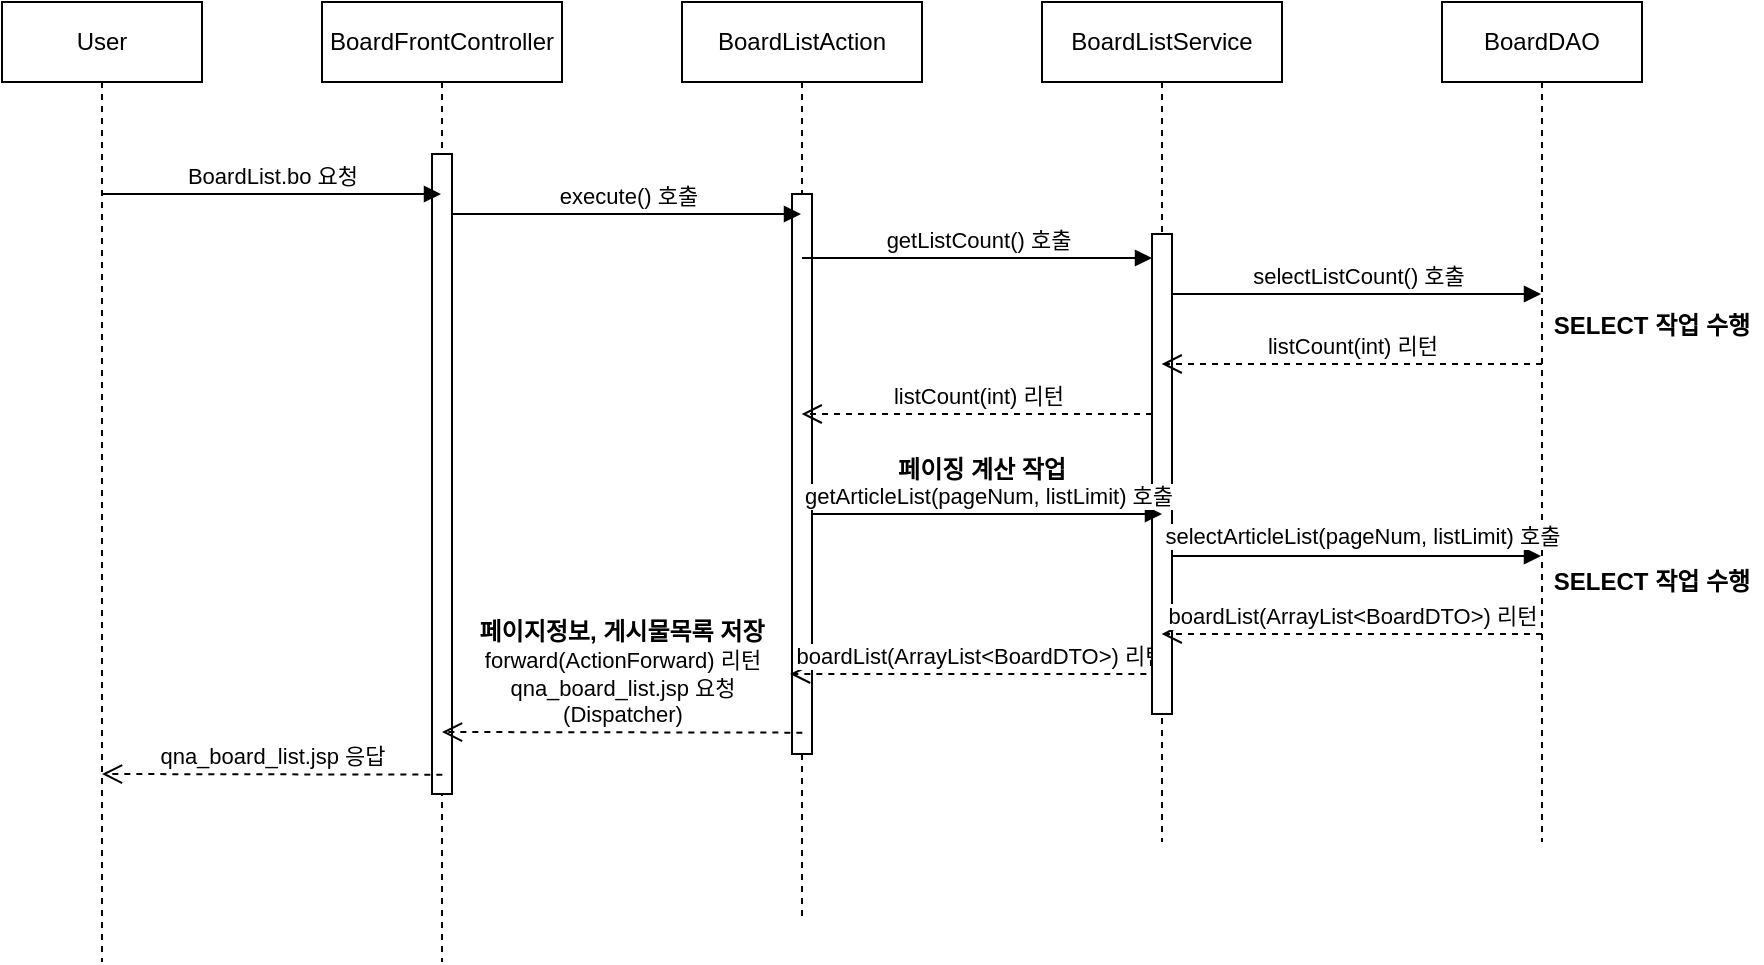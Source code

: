 <mxfile version="18.0.8" type="device"><diagram id="M-XqUVomb9jVCHr99B2m" name="Page-1"><mxGraphModel dx="948" dy="508" grid="1" gridSize="10" guides="1" tooltips="1" connect="1" arrows="1" fold="1" page="1" pageScale="1" pageWidth="1169" pageHeight="827" math="0" shadow="0"><root><mxCell id="0"/><mxCell id="1" parent="0"/><mxCell id="Eelp9RkhMzqozezKhvMO-1" value="BoardListAction" style="shape=umlLifeline;perimeter=lifelinePerimeter;whiteSpace=wrap;html=1;container=1;collapsible=0;recursiveResize=0;outlineConnect=0;" vertex="1" parent="1"><mxGeometry x="340" y="30" width="120" height="460" as="geometry"/></mxCell><mxCell id="Eelp9RkhMzqozezKhvMO-13" value="" style="html=1;points=[];perimeter=orthogonalPerimeter;" vertex="1" parent="Eelp9RkhMzqozezKhvMO-1"><mxGeometry x="55" y="96" width="10" height="280" as="geometry"/></mxCell><mxCell id="Eelp9RkhMzqozezKhvMO-31" value="boardList(ArrayList&amp;lt;BoardDTO&amp;gt;) 리턴" style="html=1;verticalAlign=bottom;endArrow=open;dashed=1;endSize=8;rounded=0;" edge="1" parent="Eelp9RkhMzqozezKhvMO-1"><mxGeometry relative="1" as="geometry"><mxPoint x="244.17" y="336" as="sourcePoint"/><mxPoint x="54.003" y="336" as="targetPoint"/></mxGeometry></mxCell><mxCell id="Eelp9RkhMzqozezKhvMO-33" value="페이지정보, 게시물목록 저장" style="text;align=center;fontStyle=1;verticalAlign=middle;spacingLeft=3;spacingRight=3;strokeColor=none;rotatable=0;points=[[0,0.5],[1,0.5]];portConstraint=eastwest;" vertex="1" parent="Eelp9RkhMzqozezKhvMO-1"><mxGeometry x="-70" y="301" width="80" height="26" as="geometry"/></mxCell><mxCell id="Eelp9RkhMzqozezKhvMO-2" value="BoardFrontController" style="shape=umlLifeline;perimeter=lifelinePerimeter;whiteSpace=wrap;html=1;container=1;collapsible=0;recursiveResize=0;outlineConnect=0;" vertex="1" parent="1"><mxGeometry x="160" y="30" width="120" height="480" as="geometry"/></mxCell><mxCell id="Eelp9RkhMzqozezKhvMO-9" value="" style="html=1;points=[];perimeter=orthogonalPerimeter;" vertex="1" parent="Eelp9RkhMzqozezKhvMO-2"><mxGeometry x="55" y="76" width="10" height="320" as="geometry"/></mxCell><mxCell id="Eelp9RkhMzqozezKhvMO-10" value="execute() 호출" style="html=1;verticalAlign=bottom;endArrow=block;rounded=0;" edge="1" parent="Eelp9RkhMzqozezKhvMO-2"><mxGeometry width="80" relative="1" as="geometry"><mxPoint x="65" y="106" as="sourcePoint"/><mxPoint x="239.5" y="106" as="targetPoint"/></mxGeometry></mxCell><mxCell id="Eelp9RkhMzqozezKhvMO-3" value="User" style="shape=umlLifeline;perimeter=lifelinePerimeter;whiteSpace=wrap;html=1;container=1;collapsible=0;recursiveResize=0;outlineConnect=0;" vertex="1" parent="1"><mxGeometry y="30" width="100" height="480" as="geometry"/></mxCell><mxCell id="Eelp9RkhMzqozezKhvMO-6" value="BoardList.bo 요청" style="html=1;verticalAlign=bottom;endArrow=block;rounded=0;" edge="1" parent="Eelp9RkhMzqozezKhvMO-3"><mxGeometry width="80" relative="1" as="geometry"><mxPoint x="50" y="96" as="sourcePoint"/><mxPoint x="219.5" y="96" as="targetPoint"/></mxGeometry></mxCell><mxCell id="Eelp9RkhMzqozezKhvMO-11" value="BoardListService" style="shape=umlLifeline;perimeter=lifelinePerimeter;whiteSpace=wrap;html=1;container=1;collapsible=0;recursiveResize=0;outlineConnect=0;" vertex="1" parent="1"><mxGeometry x="520" y="30" width="120" height="420" as="geometry"/></mxCell><mxCell id="Eelp9RkhMzqozezKhvMO-15" value="" style="html=1;points=[];perimeter=orthogonalPerimeter;" vertex="1" parent="Eelp9RkhMzqozezKhvMO-11"><mxGeometry x="55" y="116" width="10" height="240" as="geometry"/></mxCell><mxCell id="Eelp9RkhMzqozezKhvMO-16" value="selectListCount() 호출" style="html=1;verticalAlign=bottom;endArrow=block;rounded=0;" edge="1" parent="Eelp9RkhMzqozezKhvMO-11"><mxGeometry width="80" relative="1" as="geometry"><mxPoint x="65" y="146" as="sourcePoint"/><mxPoint x="249.5" y="146" as="targetPoint"/></mxGeometry></mxCell><mxCell id="Eelp9RkhMzqozezKhvMO-20" value="listCount(int) 리턴" style="html=1;verticalAlign=bottom;endArrow=open;dashed=1;endSize=8;rounded=0;" edge="1" parent="Eelp9RkhMzqozezKhvMO-11"><mxGeometry relative="1" as="geometry"><mxPoint x="55" y="206" as="sourcePoint"/><mxPoint x="-120.167" y="206" as="targetPoint"/></mxGeometry></mxCell><mxCell id="Eelp9RkhMzqozezKhvMO-12" value="BoardDAO" style="shape=umlLifeline;perimeter=lifelinePerimeter;whiteSpace=wrap;html=1;container=1;collapsible=0;recursiveResize=0;outlineConnect=0;" vertex="1" parent="1"><mxGeometry x="720" y="30" width="100" height="420" as="geometry"/></mxCell><mxCell id="Eelp9RkhMzqozezKhvMO-19" value="listCount(int) 리턴" style="html=1;verticalAlign=bottom;endArrow=open;dashed=1;endSize=8;rounded=0;" edge="1" parent="Eelp9RkhMzqozezKhvMO-12"><mxGeometry relative="1" as="geometry"><mxPoint x="50" y="181" as="sourcePoint"/><mxPoint x="-140.167" y="181" as="targetPoint"/></mxGeometry></mxCell><mxCell id="Eelp9RkhMzqozezKhvMO-29" value="SELECT 작업 수행" style="text;align=center;fontStyle=1;verticalAlign=middle;spacingLeft=3;spacingRight=3;strokeColor=none;rotatable=0;points=[[0,0.5],[1,0.5]];portConstraint=eastwest;" vertex="1" parent="Eelp9RkhMzqozezKhvMO-12"><mxGeometry x="50" y="276" width="110" height="26" as="geometry"/></mxCell><mxCell id="Eelp9RkhMzqozezKhvMO-14" value="getListCount() 호출" style="html=1;verticalAlign=bottom;endArrow=block;rounded=0;" edge="1" parent="1" target="Eelp9RkhMzqozezKhvMO-15"><mxGeometry width="80" relative="1" as="geometry"><mxPoint x="400" y="158" as="sourcePoint"/><mxPoint x="579.5" y="158" as="targetPoint"/></mxGeometry></mxCell><mxCell id="Eelp9RkhMzqozezKhvMO-18" value="SELECT 작업 수행" style="text;align=center;fontStyle=1;verticalAlign=middle;spacingLeft=3;spacingRight=3;strokeColor=none;rotatable=0;points=[[0,0.5],[1,0.5]];portConstraint=eastwest;" vertex="1" parent="1"><mxGeometry x="770" y="178" width="110" height="26" as="geometry"/></mxCell><mxCell id="Eelp9RkhMzqozezKhvMO-25" value="페이징 계산 작업" style="text;align=center;fontStyle=1;verticalAlign=middle;spacingLeft=3;spacingRight=3;strokeColor=none;rotatable=0;points=[[0,0.5],[1,0.5]];portConstraint=eastwest;" vertex="1" parent="1"><mxGeometry x="450" y="250" width="80" height="26" as="geometry"/></mxCell><mxCell id="Eelp9RkhMzqozezKhvMO-27" value="getArticleList(pageNum, listLimit) 호출" style="html=1;verticalAlign=bottom;endArrow=block;rounded=0;" edge="1" parent="1"><mxGeometry width="80" relative="1" as="geometry"><mxPoint x="405" y="286" as="sourcePoint"/><mxPoint x="580" y="286" as="targetPoint"/></mxGeometry></mxCell><mxCell id="Eelp9RkhMzqozezKhvMO-28" value="selectArticleList(pageNum, listLimit) 호출" style="html=1;verticalAlign=bottom;endArrow=block;rounded=0;" edge="1" parent="1"><mxGeometry x="0.03" y="1" width="80" relative="1" as="geometry"><mxPoint x="585" y="307" as="sourcePoint"/><mxPoint x="769.5" y="307" as="targetPoint"/><mxPoint as="offset"/></mxGeometry></mxCell><mxCell id="Eelp9RkhMzqozezKhvMO-30" value="boardList(ArrayList&amp;lt;BoardDTO&amp;gt;) 리턴" style="html=1;verticalAlign=bottom;endArrow=open;dashed=1;endSize=8;rounded=0;" edge="1" parent="1"><mxGeometry relative="1" as="geometry"><mxPoint x="770" y="346" as="sourcePoint"/><mxPoint x="579.833" y="346" as="targetPoint"/></mxGeometry></mxCell><mxCell id="Eelp9RkhMzqozezKhvMO-32" value="forward(ActionForward) 리턴&lt;br&gt;qna_board_list.jsp 요청&lt;br&gt;(Dispatcher)" style="html=1;verticalAlign=bottom;endArrow=open;dashed=1;endSize=8;rounded=0;" edge="1" parent="1"><mxGeometry relative="1" as="geometry"><mxPoint x="400.17" y="395.33" as="sourcePoint"/><mxPoint x="220" y="395" as="targetPoint"/></mxGeometry></mxCell><mxCell id="Eelp9RkhMzqozezKhvMO-34" value="qna_board_list.jsp 응답" style="html=1;verticalAlign=bottom;endArrow=open;dashed=1;endSize=8;rounded=0;" edge="1" parent="1"><mxGeometry relative="1" as="geometry"><mxPoint x="220.17" y="416.33" as="sourcePoint"/><mxPoint x="50" y="416" as="targetPoint"/></mxGeometry></mxCell></root></mxGraphModel></diagram></mxfile>